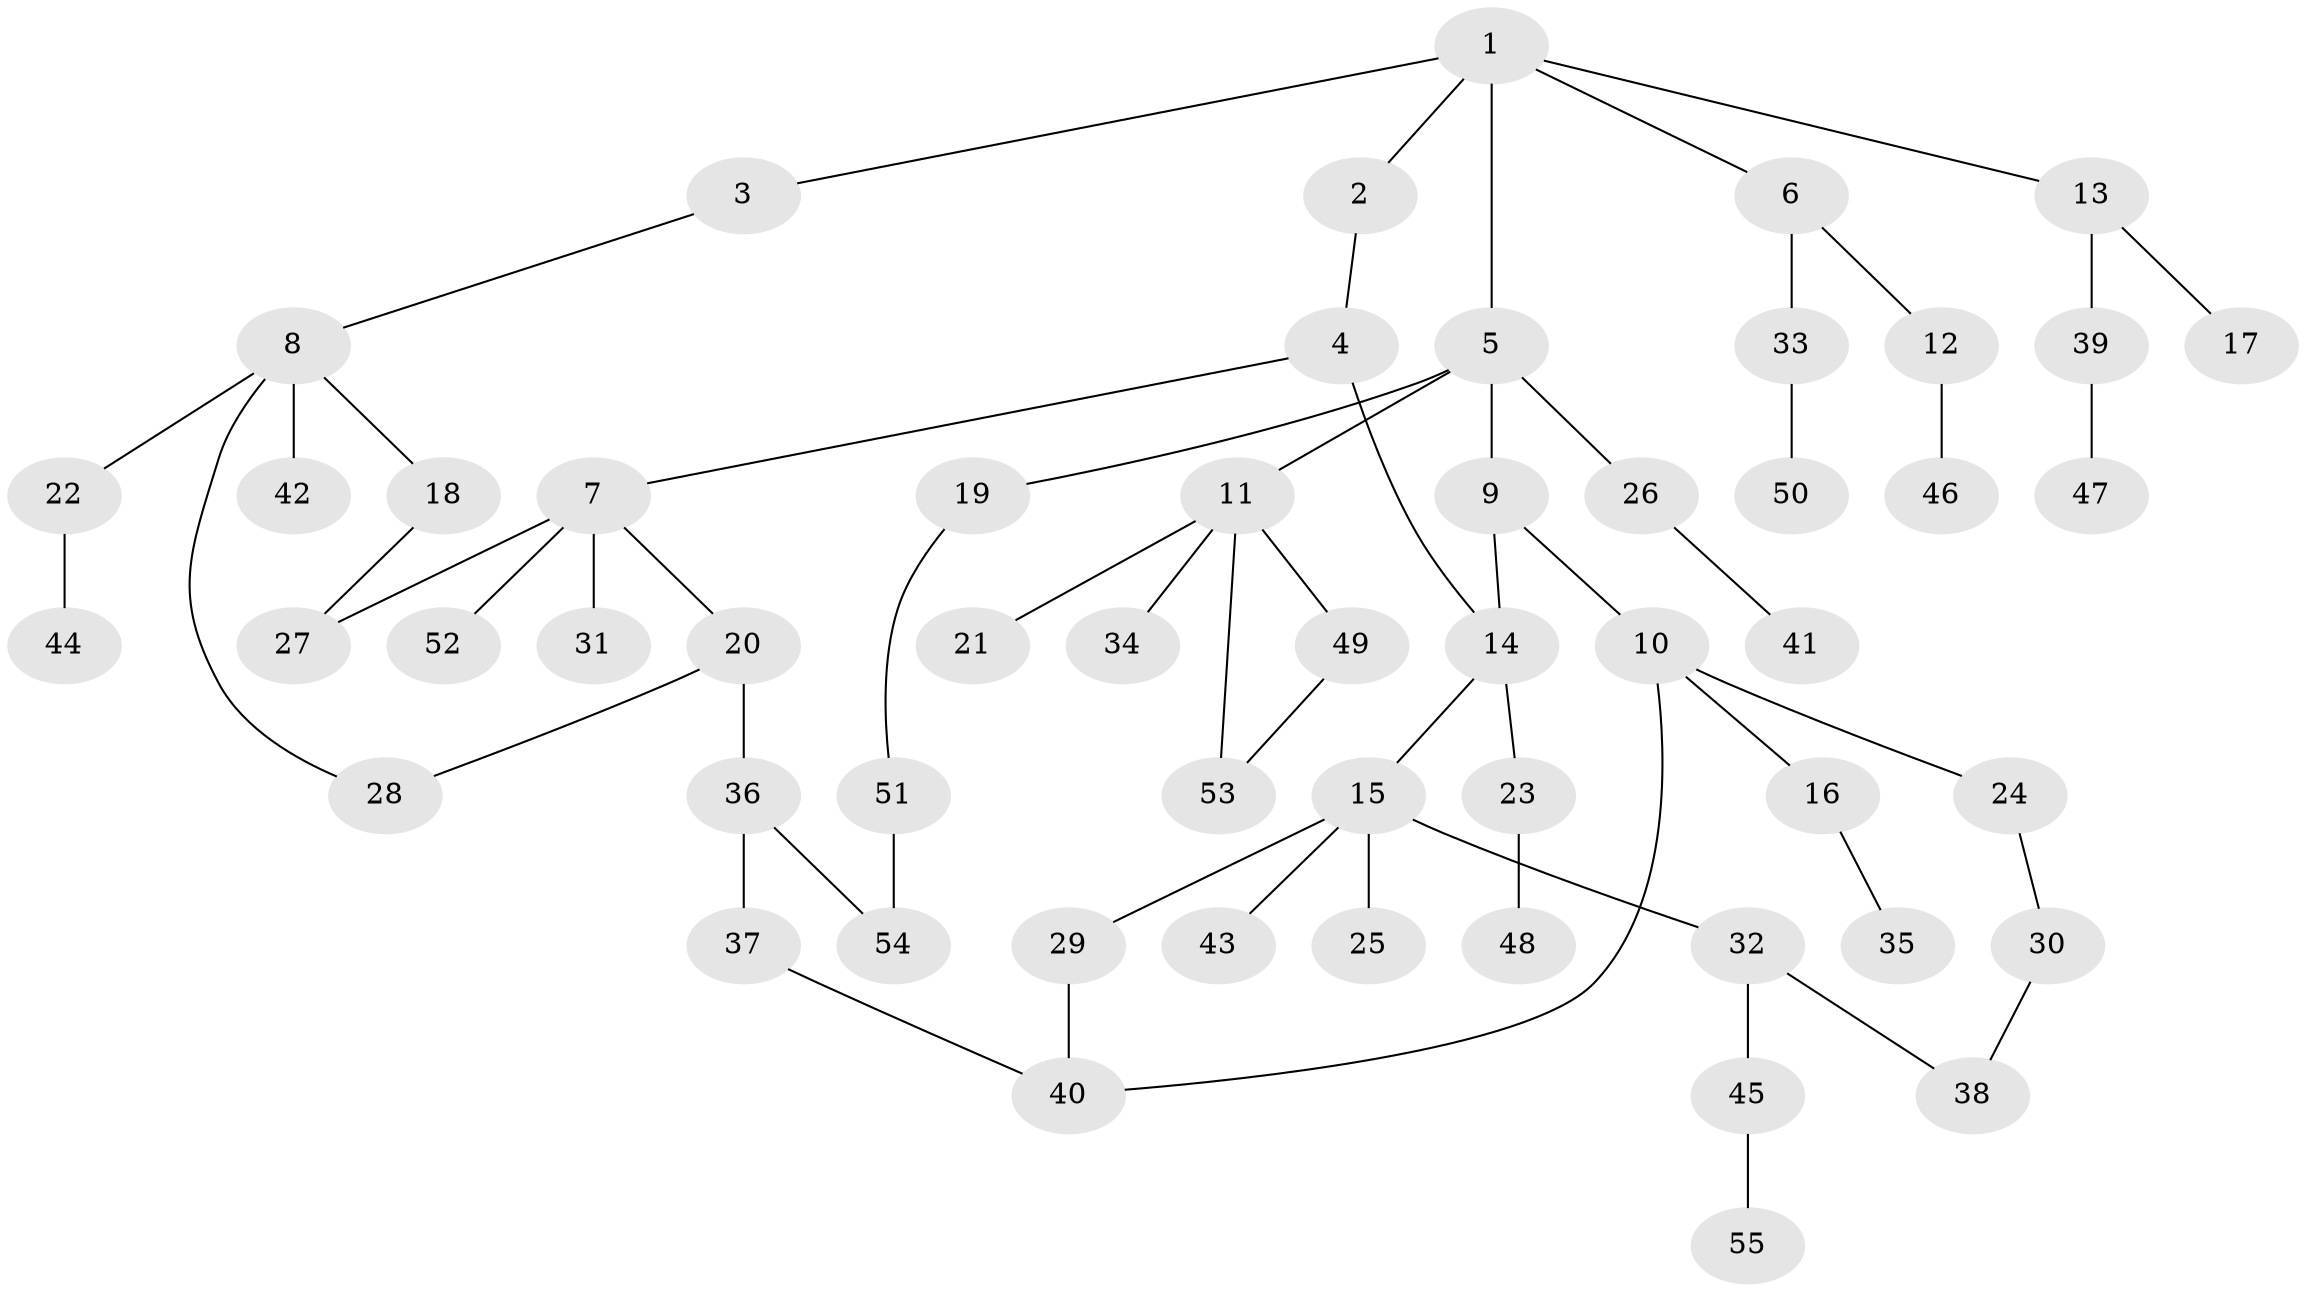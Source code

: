 // Generated by graph-tools (version 1.1) at 2025/13/03/09/25 04:13:19]
// undirected, 55 vertices, 62 edges
graph export_dot {
graph [start="1"]
  node [color=gray90,style=filled];
  1;
  2;
  3;
  4;
  5;
  6;
  7;
  8;
  9;
  10;
  11;
  12;
  13;
  14;
  15;
  16;
  17;
  18;
  19;
  20;
  21;
  22;
  23;
  24;
  25;
  26;
  27;
  28;
  29;
  30;
  31;
  32;
  33;
  34;
  35;
  36;
  37;
  38;
  39;
  40;
  41;
  42;
  43;
  44;
  45;
  46;
  47;
  48;
  49;
  50;
  51;
  52;
  53;
  54;
  55;
  1 -- 2;
  1 -- 3;
  1 -- 5;
  1 -- 6;
  1 -- 13;
  2 -- 4;
  3 -- 8;
  4 -- 7;
  4 -- 14;
  5 -- 9;
  5 -- 11;
  5 -- 19;
  5 -- 26;
  6 -- 12;
  6 -- 33;
  7 -- 20;
  7 -- 31;
  7 -- 52;
  7 -- 27;
  8 -- 18;
  8 -- 22;
  8 -- 42;
  8 -- 28;
  9 -- 10;
  9 -- 14;
  10 -- 16;
  10 -- 24;
  10 -- 40;
  11 -- 21;
  11 -- 34;
  11 -- 49;
  11 -- 53;
  12 -- 46;
  13 -- 17;
  13 -- 39;
  14 -- 15;
  14 -- 23;
  15 -- 25;
  15 -- 29;
  15 -- 32;
  15 -- 43;
  16 -- 35;
  18 -- 27;
  19 -- 51;
  20 -- 28;
  20 -- 36;
  22 -- 44;
  23 -- 48;
  24 -- 30;
  26 -- 41;
  29 -- 40;
  30 -- 38;
  32 -- 45;
  32 -- 38;
  33 -- 50;
  36 -- 37;
  36 -- 54;
  37 -- 40;
  39 -- 47;
  45 -- 55;
  49 -- 53;
  51 -- 54;
}
